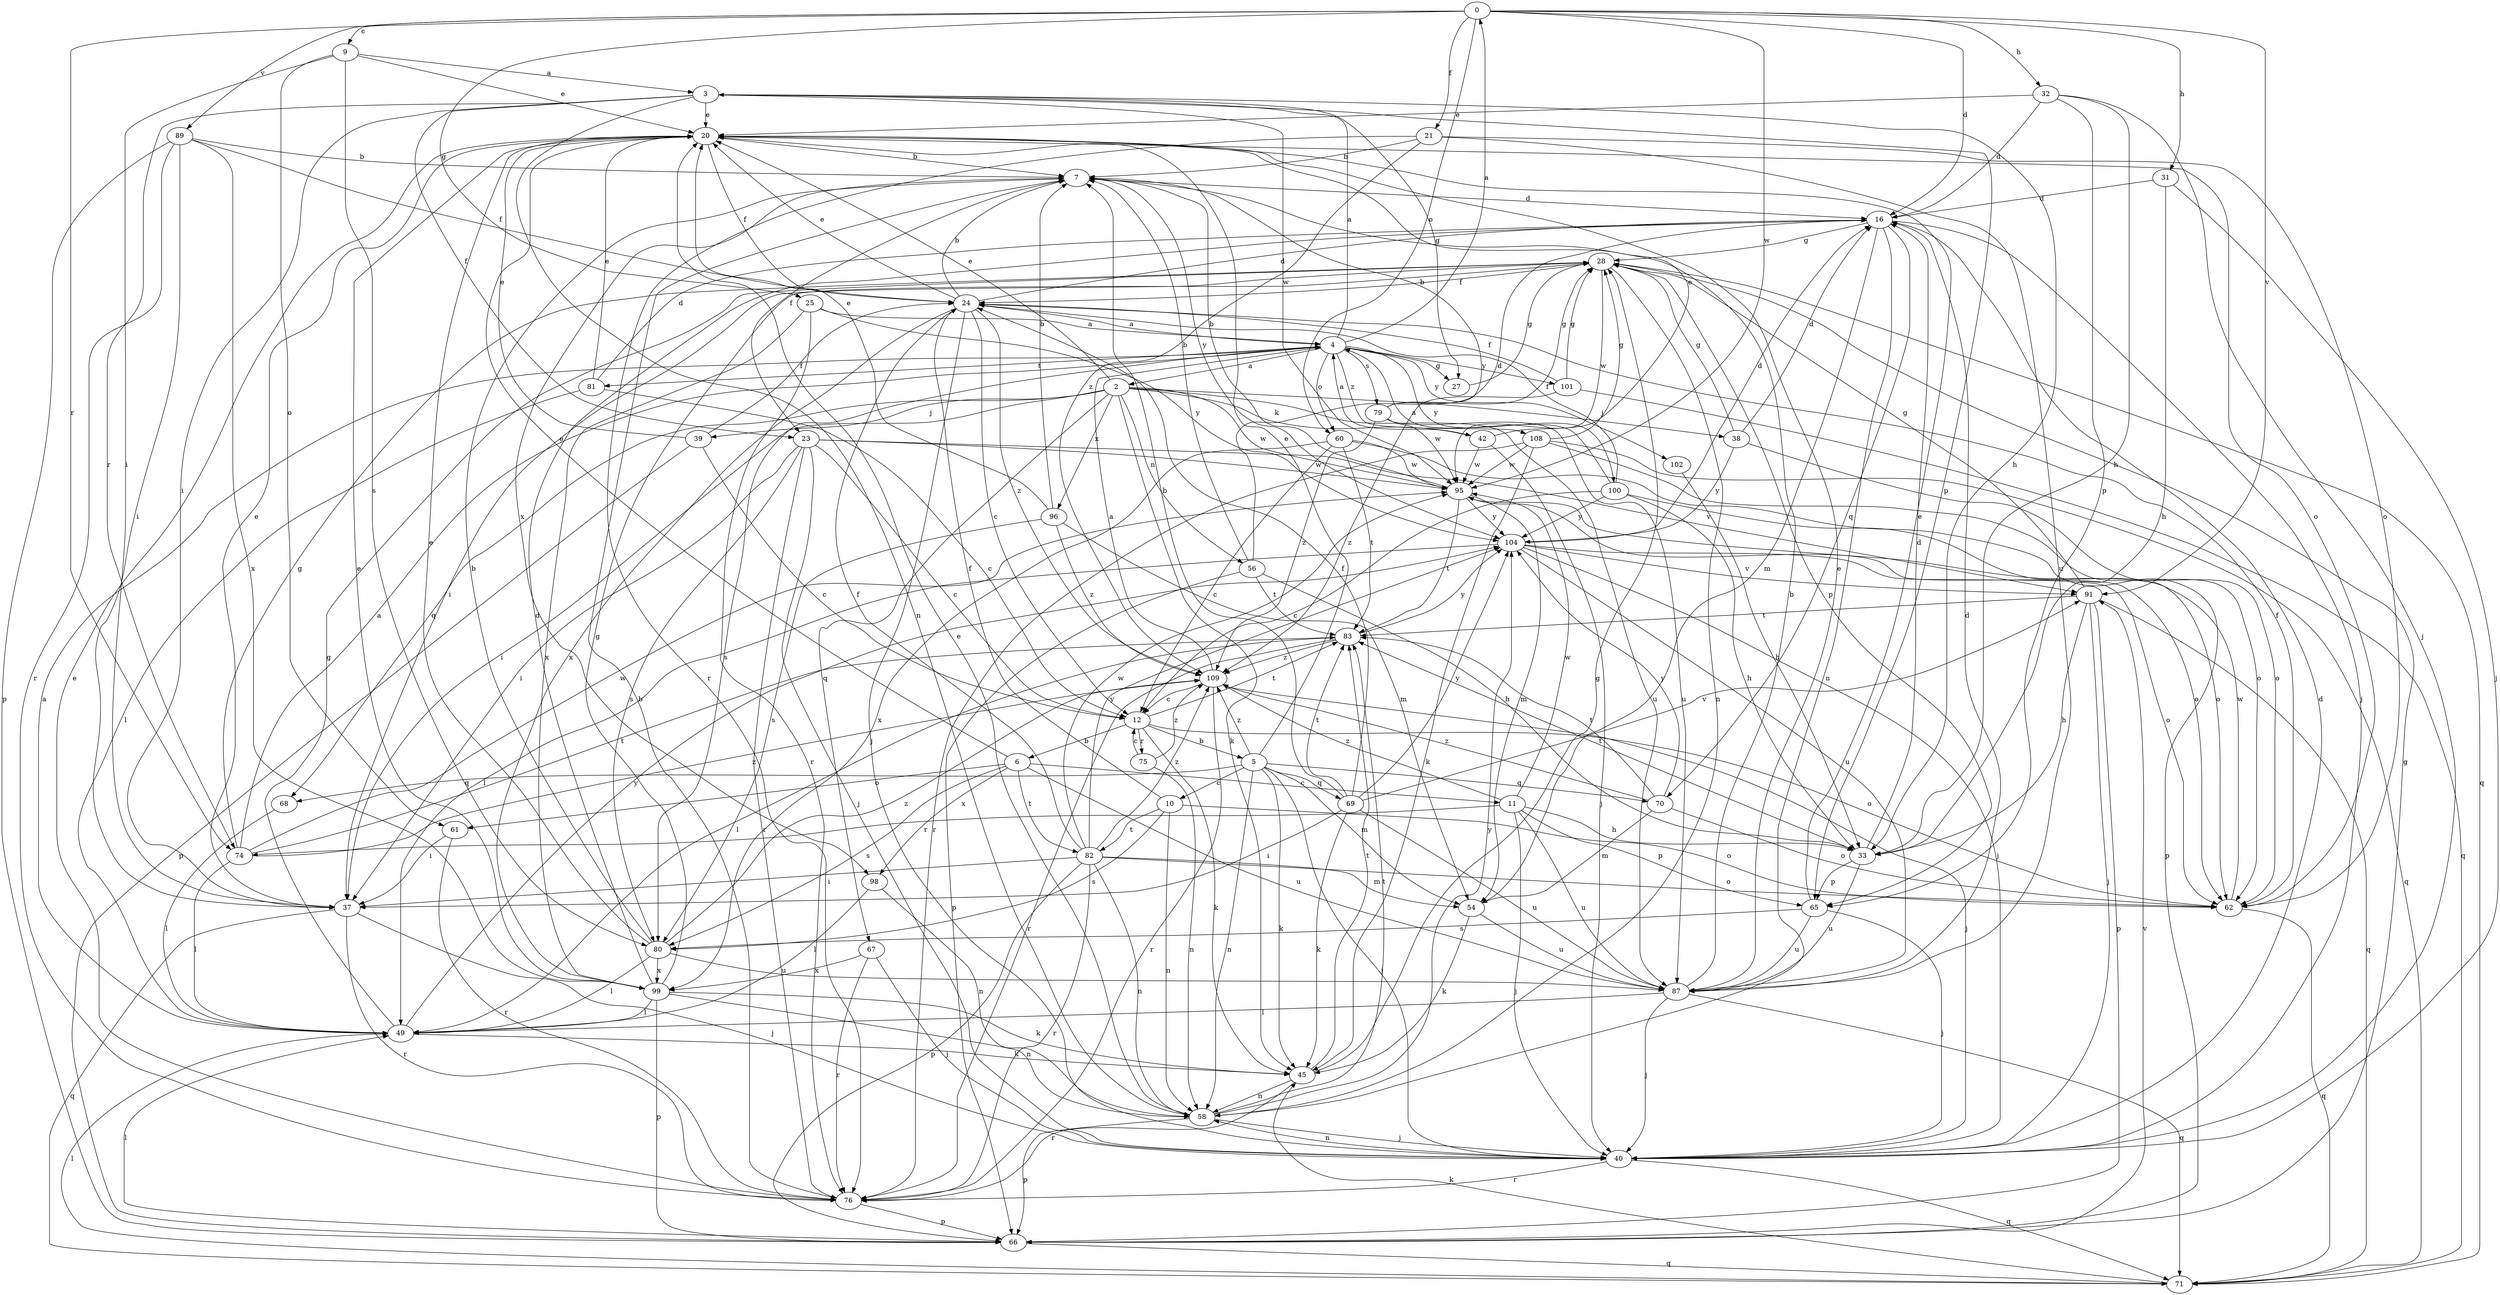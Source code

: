 strict digraph  {
0;
2;
3;
4;
5;
6;
7;
9;
10;
11;
12;
16;
20;
21;
23;
24;
25;
27;
28;
31;
32;
33;
37;
38;
39;
40;
42;
45;
49;
54;
56;
58;
60;
61;
62;
65;
66;
67;
68;
69;
70;
71;
74;
75;
76;
79;
80;
81;
82;
83;
87;
89;
91;
95;
96;
98;
99;
100;
101;
102;
104;
108;
109;
0 -> 9  [label=c];
0 -> 16  [label=d];
0 -> 21  [label=f];
0 -> 25  [label=g];
0 -> 31  [label=h];
0 -> 32  [label=h];
0 -> 60  [label=o];
0 -> 74  [label=r];
0 -> 89  [label=v];
0 -> 91  [label=v];
0 -> 95  [label=w];
2 -> 20  [label=e];
2 -> 37  [label=i];
2 -> 38  [label=j];
2 -> 39  [label=j];
2 -> 42  [label=k];
2 -> 45  [label=k];
2 -> 56  [label=n];
2 -> 67  [label=q];
2 -> 68  [label=q];
2 -> 87  [label=u];
2 -> 95  [label=w];
2 -> 96  [label=x];
3 -> 20  [label=e];
3 -> 23  [label=f];
3 -> 27  [label=g];
3 -> 33  [label=h];
3 -> 37  [label=i];
3 -> 58  [label=n];
3 -> 65  [label=p];
3 -> 74  [label=r];
3 -> 95  [label=w];
4 -> 0  [label=a];
4 -> 2  [label=a];
4 -> 3  [label=a];
4 -> 27  [label=g];
4 -> 60  [label=o];
4 -> 79  [label=s];
4 -> 80  [label=s];
4 -> 81  [label=t];
4 -> 100  [label=y];
4 -> 101  [label=y];
4 -> 102  [label=y];
4 -> 108  [label=z];
5 -> 10  [label=c];
5 -> 20  [label=e];
5 -> 40  [label=j];
5 -> 45  [label=k];
5 -> 54  [label=m];
5 -> 58  [label=n];
5 -> 68  [label=q];
5 -> 69  [label=q];
5 -> 70  [label=q];
5 -> 109  [label=z];
6 -> 11  [label=c];
6 -> 20  [label=e];
6 -> 61  [label=o];
6 -> 80  [label=s];
6 -> 82  [label=t];
6 -> 87  [label=u];
6 -> 98  [label=x];
7 -> 16  [label=d];
7 -> 23  [label=f];
7 -> 98  [label=x];
7 -> 104  [label=y];
9 -> 3  [label=a];
9 -> 20  [label=e];
9 -> 37  [label=i];
9 -> 61  [label=o];
9 -> 80  [label=s];
10 -> 24  [label=f];
10 -> 58  [label=n];
10 -> 62  [label=o];
10 -> 80  [label=s];
10 -> 82  [label=t];
11 -> 33  [label=h];
11 -> 40  [label=j];
11 -> 65  [label=p];
11 -> 74  [label=r];
11 -> 87  [label=u];
11 -> 95  [label=w];
11 -> 109  [label=z];
12 -> 5  [label=b];
12 -> 6  [label=b];
12 -> 45  [label=k];
12 -> 62  [label=o];
12 -> 75  [label=r];
12 -> 83  [label=t];
16 -> 28  [label=g];
16 -> 40  [label=j];
16 -> 54  [label=m];
16 -> 58  [label=n];
16 -> 70  [label=q];
20 -> 7  [label=b];
20 -> 24  [label=f];
20 -> 62  [label=o];
21 -> 7  [label=b];
21 -> 62  [label=o];
21 -> 76  [label=r];
21 -> 87  [label=u];
21 -> 109  [label=z];
23 -> 12  [label=c];
23 -> 37  [label=i];
23 -> 40  [label=j];
23 -> 76  [label=r];
23 -> 80  [label=s];
23 -> 91  [label=v];
23 -> 95  [label=w];
24 -> 4  [label=a];
24 -> 7  [label=b];
24 -> 12  [label=c];
24 -> 16  [label=d];
24 -> 20  [label=e];
24 -> 40  [label=j];
24 -> 99  [label=x];
24 -> 109  [label=z];
25 -> 4  [label=a];
25 -> 76  [label=r];
25 -> 99  [label=x];
25 -> 104  [label=y];
27 -> 28  [label=g];
28 -> 24  [label=f];
28 -> 37  [label=i];
28 -> 58  [label=n];
28 -> 65  [label=p];
28 -> 71  [label=q];
28 -> 95  [label=w];
31 -> 16  [label=d];
31 -> 33  [label=h];
31 -> 40  [label=j];
32 -> 16  [label=d];
32 -> 20  [label=e];
32 -> 33  [label=h];
32 -> 40  [label=j];
32 -> 65  [label=p];
33 -> 16  [label=d];
33 -> 65  [label=p];
33 -> 83  [label=t];
33 -> 87  [label=u];
37 -> 20  [label=e];
37 -> 40  [label=j];
37 -> 71  [label=q];
37 -> 76  [label=r];
38 -> 16  [label=d];
38 -> 28  [label=g];
38 -> 62  [label=o];
38 -> 104  [label=y];
39 -> 12  [label=c];
39 -> 20  [label=e];
39 -> 24  [label=f];
39 -> 66  [label=p];
40 -> 16  [label=d];
40 -> 58  [label=n];
40 -> 71  [label=q];
40 -> 76  [label=r];
42 -> 4  [label=a];
42 -> 20  [label=e];
42 -> 40  [label=j];
42 -> 95  [label=w];
45 -> 28  [label=g];
45 -> 58  [label=n];
45 -> 76  [label=r];
45 -> 83  [label=t];
49 -> 4  [label=a];
49 -> 28  [label=g];
49 -> 45  [label=k];
49 -> 104  [label=y];
54 -> 45  [label=k];
54 -> 87  [label=u];
56 -> 7  [label=b];
56 -> 16  [label=d];
56 -> 33  [label=h];
56 -> 66  [label=p];
56 -> 83  [label=t];
58 -> 20  [label=e];
58 -> 40  [label=j];
58 -> 66  [label=p];
58 -> 83  [label=t];
58 -> 104  [label=y];
60 -> 12  [label=c];
60 -> 66  [label=p];
60 -> 83  [label=t];
60 -> 95  [label=w];
60 -> 99  [label=x];
61 -> 37  [label=i];
61 -> 76  [label=r];
62 -> 24  [label=f];
62 -> 71  [label=q];
62 -> 95  [label=w];
65 -> 20  [label=e];
65 -> 40  [label=j];
65 -> 80  [label=s];
65 -> 87  [label=u];
66 -> 28  [label=g];
66 -> 49  [label=l];
66 -> 71  [label=q];
66 -> 91  [label=v];
67 -> 40  [label=j];
67 -> 76  [label=r];
67 -> 99  [label=x];
68 -> 49  [label=l];
69 -> 7  [label=b];
69 -> 24  [label=f];
69 -> 37  [label=i];
69 -> 45  [label=k];
69 -> 83  [label=t];
69 -> 87  [label=u];
69 -> 91  [label=v];
69 -> 104  [label=y];
70 -> 54  [label=m];
70 -> 62  [label=o];
70 -> 83  [label=t];
70 -> 104  [label=y];
70 -> 109  [label=z];
71 -> 45  [label=k];
71 -> 49  [label=l];
74 -> 4  [label=a];
74 -> 28  [label=g];
74 -> 49  [label=l];
74 -> 83  [label=t];
74 -> 95  [label=w];
74 -> 109  [label=z];
75 -> 12  [label=c];
75 -> 58  [label=n];
75 -> 109  [label=z];
76 -> 7  [label=b];
76 -> 20  [label=e];
76 -> 66  [label=p];
79 -> 7  [label=b];
79 -> 28  [label=g];
79 -> 87  [label=u];
79 -> 95  [label=w];
79 -> 109  [label=z];
80 -> 7  [label=b];
80 -> 20  [label=e];
80 -> 49  [label=l];
80 -> 87  [label=u];
80 -> 99  [label=x];
80 -> 109  [label=z];
81 -> 12  [label=c];
81 -> 16  [label=d];
81 -> 20  [label=e];
81 -> 49  [label=l];
82 -> 24  [label=f];
82 -> 37  [label=i];
82 -> 54  [label=m];
82 -> 58  [label=n];
82 -> 62  [label=o];
82 -> 66  [label=p];
82 -> 76  [label=r];
82 -> 95  [label=w];
82 -> 104  [label=y];
82 -> 109  [label=z];
83 -> 49  [label=l];
83 -> 76  [label=r];
83 -> 104  [label=y];
83 -> 109  [label=z];
87 -> 7  [label=b];
87 -> 16  [label=d];
87 -> 20  [label=e];
87 -> 40  [label=j];
87 -> 49  [label=l];
87 -> 71  [label=q];
89 -> 7  [label=b];
89 -> 24  [label=f];
89 -> 37  [label=i];
89 -> 66  [label=p];
89 -> 76  [label=r];
89 -> 99  [label=x];
91 -> 28  [label=g];
91 -> 33  [label=h];
91 -> 40  [label=j];
91 -> 66  [label=p];
91 -> 71  [label=q];
91 -> 83  [label=t];
95 -> 7  [label=b];
95 -> 54  [label=m];
95 -> 62  [label=o];
95 -> 83  [label=t];
95 -> 104  [label=y];
96 -> 7  [label=b];
96 -> 20  [label=e];
96 -> 54  [label=m];
96 -> 80  [label=s];
96 -> 109  [label=z];
98 -> 49  [label=l];
98 -> 58  [label=n];
99 -> 16  [label=d];
99 -> 20  [label=e];
99 -> 28  [label=g];
99 -> 45  [label=k];
99 -> 49  [label=l];
99 -> 58  [label=n];
99 -> 66  [label=p];
100 -> 4  [label=a];
100 -> 12  [label=c];
100 -> 24  [label=f];
100 -> 33  [label=h];
100 -> 62  [label=o];
100 -> 104  [label=y];
101 -> 24  [label=f];
101 -> 28  [label=g];
101 -> 71  [label=q];
101 -> 109  [label=z];
102 -> 33  [label=h];
104 -> 16  [label=d];
104 -> 40  [label=j];
104 -> 49  [label=l];
104 -> 62  [label=o];
104 -> 87  [label=u];
104 -> 91  [label=v];
108 -> 28  [label=g];
108 -> 45  [label=k];
108 -> 62  [label=o];
108 -> 71  [label=q];
108 -> 76  [label=r];
108 -> 95  [label=w];
109 -> 4  [label=a];
109 -> 12  [label=c];
109 -> 40  [label=j];
109 -> 76  [label=r];
}
